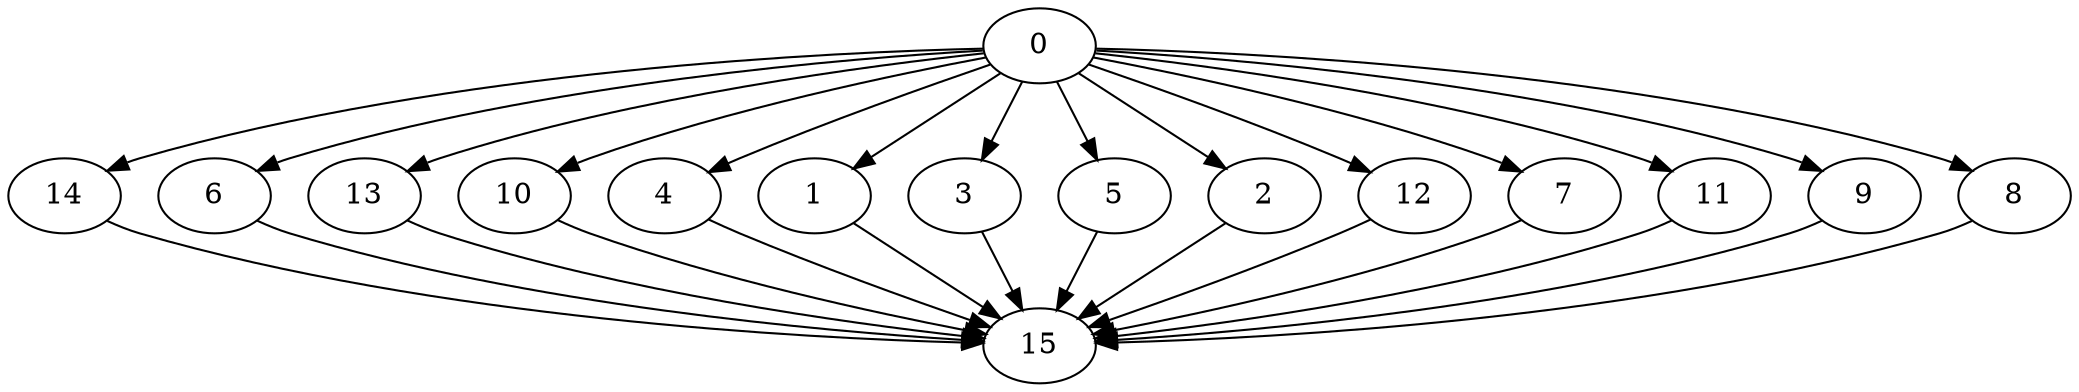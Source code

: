 digraph "Fork_Join_Nodes_16_CCR_0.10_WeightType_Random" {
	graph ["Duplicate states"=0,
		GraphType=F_J,
		"Max states in OPEN"=0,
		Modes="120000ms; topo-ordered tasks, ; Pruning: task equivalence, fixed order ready list, ; F-value: ; Optimisation: best schedule length (\
SL) optimisation on equal, ",
		NumberOfTasks=16,
		"Pruned using list schedule length"=65311,
		"States removed from OPEN"=0,
		TargetSystem="Homogeneous-4",
		"Time to schedule (ms)"=536,
		"Total idle time"=379,
		"Total schedule length"=588,
		"Total sequential time"=1590,
		"Total states created"=134111
	];
	0	["Finish time"=120,
		Processor=0,
		"Start time"=0,
		Weight=120];
	14	["Finish time"=330,
		Processor=0,
		"Start time"=180,
		Weight=150];
	0 -> 14	[Weight=6];
	6	["Finish time"=456,
		Processor=1,
		"Start time"=321,
		Weight=135];
	0 -> 6	[Weight=3];
	13	["Finish time"=355,
		Processor=2,
		"Start time"=220,
		Weight=135];
	0 -> 13	[Weight=6];
	10	["Finish time"=363,
		Processor=3,
		"Start time"=228,
		Weight=135];
	0 -> 10	[Weight=6];
	4	["Finish time"=246,
		Processor=1,
		"Start time"=126,
		Weight=120];
	0 -> 4	[Weight=6];
	1	["Finish time"=228,
		Processor=3,
		"Start time"=123,
		Weight=105];
	0 -> 1	[Weight=3];
	3	["Finish time"=468,
		Processor=3,
		"Start time"=363,
		Weight=105];
	0 -> 3	[Weight=10];
	5	["Finish time"=460,
		Processor=2,
		"Start time"=355,
		Weight=105];
	0 -> 5	[Weight=7];
	2	["Finish time"=220,
		Processor=2,
		"Start time"=130,
		Weight=90];
	0 -> 2	[Weight=10];
	12	["Finish time"=321,
		Processor=1,
		"Start time"=246,
		Weight=75];
	0 -> 12	[Weight=5];
	7	["Finish time"=180,
		Processor=0,
		"Start time"=120,
		Weight=60];
	0 -> 7	[Weight=6];
	11	["Finish time"=375,
		Processor=0,
		"Start time"=330,
		Weight=45];
	0 -> 11	[Weight=6];
	9	["Finish time"=420,
		Processor=0,
		"Start time"=375,
		Weight=45];
	0 -> 9	[Weight=3];
	8	["Finish time"=465,
		Processor=0,
		"Start time"=420,
		Weight=45];
	0 -> 8	[Weight=5];
	15	["Finish time"=588,
		Processor=3,
		"Start time"=468,
		Weight=120];
	14 -> 15	[Weight=7];
	6 -> 15	[Weight=9];
	13 -> 15	[Weight=9];
	10 -> 15	[Weight=4];
	4 -> 15	[Weight=8];
	1 -> 15	[Weight=4];
	3 -> 15	[Weight=2];
	5 -> 15	[Weight=2];
	2 -> 15	[Weight=4];
	12 -> 15	[Weight=6];
	7 -> 15	[Weight=5];
	11 -> 15	[Weight=10];
	9 -> 15	[Weight=4];
	8 -> 15	[Weight=3];
}
